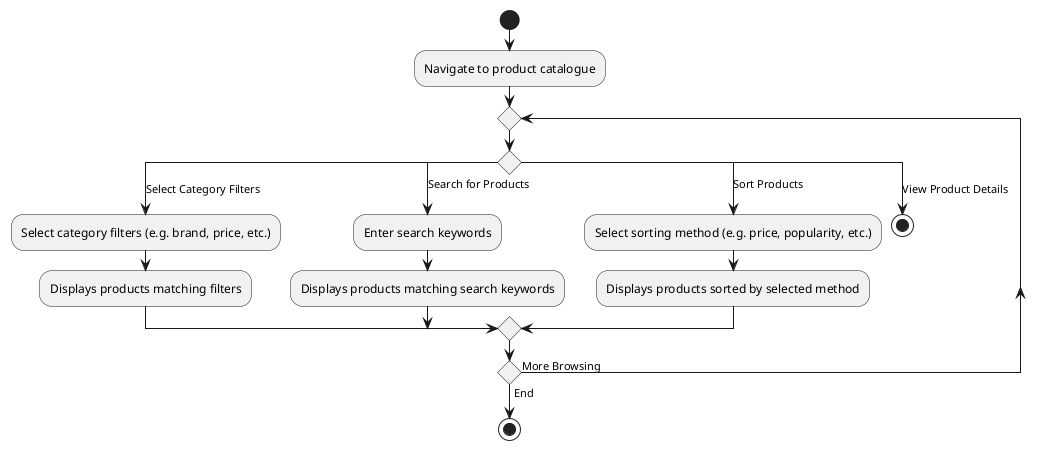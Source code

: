 @startuml US-02 - Product Browsing Activity

start
:Navigate to product catalogue;
repeat
    switch()
        case (Select Category Filters)
            :Select category filters (e.g. brand, price, etc.);
            :Displays products matching filters;
        case (Search for Products)
            :Enter search keywords;
            :Displays products matching search keywords;
        case (Sort Products)
            :Select sorting method (e.g. price, popularity, etc.);
            :Displays products sorted by selected method;
        case (View Product Details)
            stop
    endswitch
repeat while () is (More Browsing) not (End)
stop
@enduml